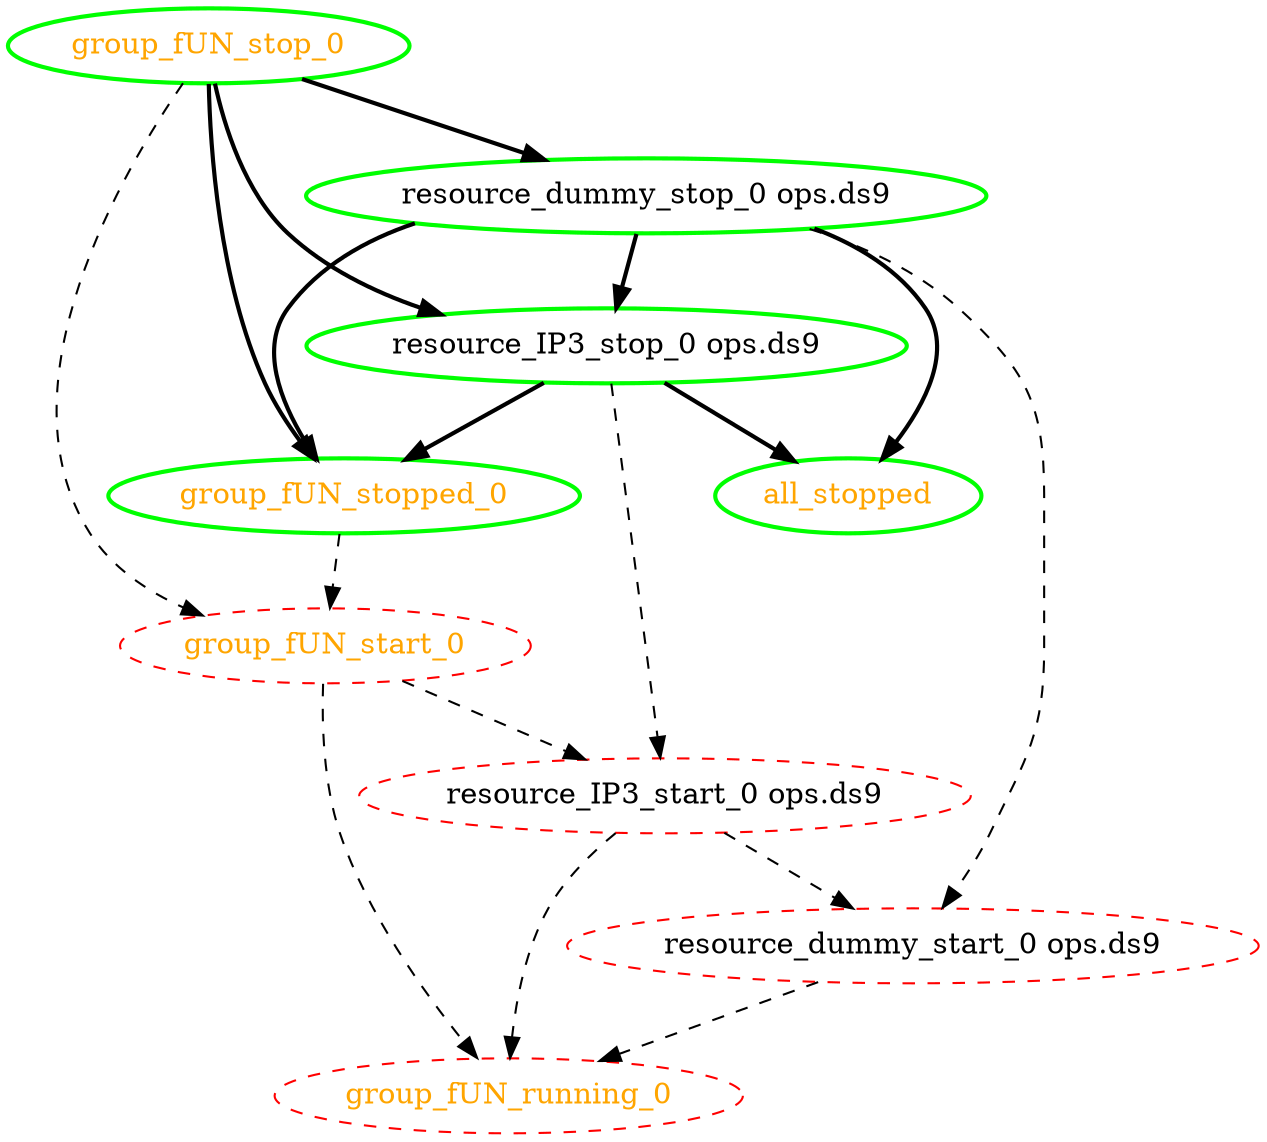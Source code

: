 digraph "g" {
"all_stopped" [ style=bold color="green" fontcolor="orange"  ]
"group_fUN_running_0" [ style=dashed color="red" fontcolor="orange"  ]
"group_fUN_start_0" -> "group_fUN_running_0" [ style = dashed]
"group_fUN_start_0" -> "resource_IP3_start_0 ops.ds9" [ style = dashed]
"group_fUN_start_0" [ style=dashed color="red" fontcolor="orange"  ]
"group_fUN_stop_0" -> "group_fUN_start_0" [ style = dashed]
"group_fUN_stop_0" -> "group_fUN_stopped_0" [ style = bold]
"group_fUN_stop_0" -> "resource_IP3_stop_0 ops.ds9" [ style = bold]
"group_fUN_stop_0" -> "resource_dummy_stop_0 ops.ds9" [ style = bold]
"group_fUN_stop_0" [ style=bold color="green" fontcolor="orange"  ]
"group_fUN_stopped_0" -> "group_fUN_start_0" [ style = dashed]
"group_fUN_stopped_0" [ style=bold color="green" fontcolor="orange"  ]
"resource_IP3_start_0 ops.ds9" -> "group_fUN_running_0" [ style = dashed]
"resource_IP3_start_0 ops.ds9" -> "resource_dummy_start_0 ops.ds9" [ style = dashed]
"resource_IP3_start_0 ops.ds9" [ style=dashed color="red" fontcolor="black"  ]
"resource_IP3_stop_0 ops.ds9" -> "all_stopped" [ style = bold]
"resource_IP3_stop_0 ops.ds9" -> "group_fUN_stopped_0" [ style = bold]
"resource_IP3_stop_0 ops.ds9" -> "resource_IP3_start_0 ops.ds9" [ style = dashed]
"resource_IP3_stop_0 ops.ds9" [ style=bold color="green" fontcolor="black"  ]
"resource_dummy_start_0 ops.ds9" -> "group_fUN_running_0" [ style = dashed]
"resource_dummy_start_0 ops.ds9" [ style=dashed color="red" fontcolor="black"  ]
"resource_dummy_stop_0 ops.ds9" -> "all_stopped" [ style = bold]
"resource_dummy_stop_0 ops.ds9" -> "group_fUN_stopped_0" [ style = bold]
"resource_dummy_stop_0 ops.ds9" -> "resource_IP3_stop_0 ops.ds9" [ style = bold]
"resource_dummy_stop_0 ops.ds9" -> "resource_dummy_start_0 ops.ds9" [ style = dashed]
"resource_dummy_stop_0 ops.ds9" [ style=bold color="green" fontcolor="black"  ]
}

